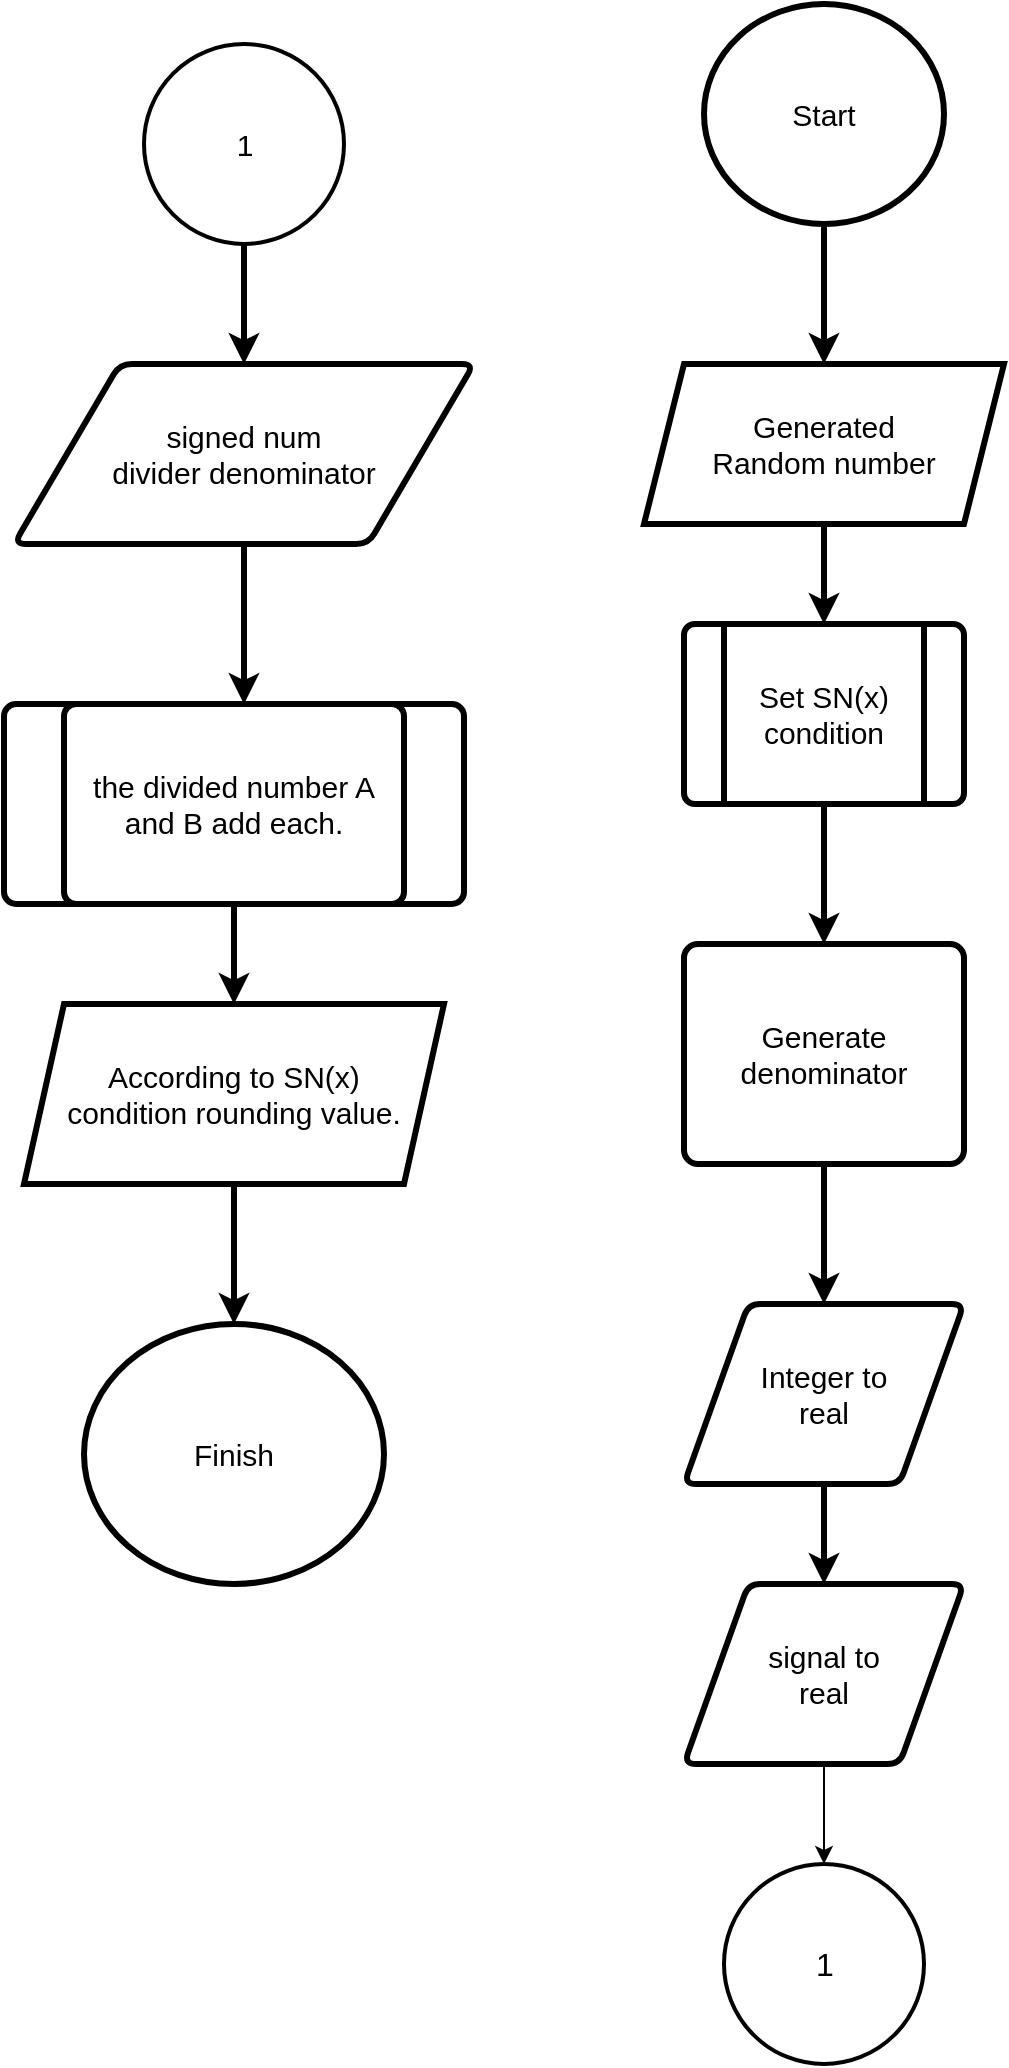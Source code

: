 <mxfile version="22.1.5" type="device">
  <diagram id="C5RBs43oDa-KdzZeNtuy" name="Page-1">
    <mxGraphModel dx="2074" dy="1118" grid="1" gridSize="10" guides="1" tooltips="1" connect="1" arrows="1" fold="1" page="1" pageScale="1" pageWidth="827" pageHeight="1169" math="0" shadow="0">
      <root>
        <mxCell id="WIyWlLk6GJQsqaUBKTNV-0" />
        <mxCell id="WIyWlLk6GJQsqaUBKTNV-1" parent="WIyWlLk6GJQsqaUBKTNV-0" />
        <mxCell id="2lc9LxFarBskipOYGkbM-63" style="edgeStyle=orthogonalEdgeStyle;rounded=0;orthogonalLoop=1;jettySize=auto;html=1;entryX=0.5;entryY=0;entryDx=0;entryDy=0;strokeWidth=3;fontSize=15;" edge="1" parent="WIyWlLk6GJQsqaUBKTNV-1" source="2lc9LxFarBskipOYGkbM-61" target="2lc9LxFarBskipOYGkbM-62">
          <mxGeometry relative="1" as="geometry" />
        </mxCell>
        <mxCell id="2lc9LxFarBskipOYGkbM-61" value="Start" style="ellipse;whiteSpace=wrap;html=1;strokeWidth=3;fontSize=15;" vertex="1" parent="WIyWlLk6GJQsqaUBKTNV-1">
          <mxGeometry x="570" y="70" width="120" height="110" as="geometry" />
        </mxCell>
        <mxCell id="2lc9LxFarBskipOYGkbM-66" style="edgeStyle=orthogonalEdgeStyle;rounded=0;orthogonalLoop=1;jettySize=auto;html=1;entryX=0.5;entryY=0;entryDx=0;entryDy=0;strokeWidth=3;fontSize=15;" edge="1" parent="WIyWlLk6GJQsqaUBKTNV-1" source="2lc9LxFarBskipOYGkbM-62" target="2lc9LxFarBskipOYGkbM-65">
          <mxGeometry relative="1" as="geometry" />
        </mxCell>
        <mxCell id="2lc9LxFarBskipOYGkbM-62" value="Generated&lt;br style=&quot;font-size: 15px;&quot;&gt;Random number" style="shape=parallelogram;perimeter=parallelogramPerimeter;whiteSpace=wrap;html=1;fixedSize=1;strokeWidth=3;fontSize=15;" vertex="1" parent="WIyWlLk6GJQsqaUBKTNV-1">
          <mxGeometry x="540" y="250" width="180" height="80" as="geometry" />
        </mxCell>
        <mxCell id="2lc9LxFarBskipOYGkbM-65" value="" style="verticalLabelPosition=bottom;verticalAlign=top;html=1;shape=process;whiteSpace=wrap;rounded=1;size=0.14;arcSize=6;strokeWidth=3;fontSize=15;" vertex="1" parent="WIyWlLk6GJQsqaUBKTNV-1">
          <mxGeometry x="560" y="380" width="140" height="90" as="geometry" />
        </mxCell>
        <mxCell id="2lc9LxFarBskipOYGkbM-69" style="edgeStyle=orthogonalEdgeStyle;rounded=0;orthogonalLoop=1;jettySize=auto;html=1;entryX=0.5;entryY=0;entryDx=0;entryDy=0;strokeWidth=3;fontSize=15;" edge="1" parent="WIyWlLk6GJQsqaUBKTNV-1" source="2lc9LxFarBskipOYGkbM-67" target="2lc9LxFarBskipOYGkbM-68">
          <mxGeometry relative="1" as="geometry" />
        </mxCell>
        <mxCell id="2lc9LxFarBskipOYGkbM-67" value="Set SN(x)&lt;br style=&quot;font-size: 15px;&quot;&gt;condition" style="rounded=0;whiteSpace=wrap;html=1;strokeWidth=3;fontSize=15;" vertex="1" parent="WIyWlLk6GJQsqaUBKTNV-1">
          <mxGeometry x="580" y="380" width="100" height="90" as="geometry" />
        </mxCell>
        <mxCell id="2lc9LxFarBskipOYGkbM-71" style="edgeStyle=orthogonalEdgeStyle;rounded=0;orthogonalLoop=1;jettySize=auto;html=1;entryX=0.5;entryY=0;entryDx=0;entryDy=0;strokeWidth=3;fontSize=15;" edge="1" parent="WIyWlLk6GJQsqaUBKTNV-1" source="2lc9LxFarBskipOYGkbM-68" target="2lc9LxFarBskipOYGkbM-70">
          <mxGeometry relative="1" as="geometry" />
        </mxCell>
        <mxCell id="2lc9LxFarBskipOYGkbM-68" value="Generate &lt;br style=&quot;font-size: 15px;&quot;&gt;denominator" style="rounded=1;whiteSpace=wrap;html=1;absoluteArcSize=1;arcSize=14;strokeWidth=3;fontSize=15;" vertex="1" parent="WIyWlLk6GJQsqaUBKTNV-1">
          <mxGeometry x="560" y="540" width="140" height="110" as="geometry" />
        </mxCell>
        <mxCell id="2lc9LxFarBskipOYGkbM-73" style="edgeStyle=orthogonalEdgeStyle;rounded=0;orthogonalLoop=1;jettySize=auto;html=1;entryX=0.5;entryY=0;entryDx=0;entryDy=0;strokeWidth=3;fontSize=15;" edge="1" parent="WIyWlLk6GJQsqaUBKTNV-1" source="2lc9LxFarBskipOYGkbM-70" target="2lc9LxFarBskipOYGkbM-72">
          <mxGeometry relative="1" as="geometry" />
        </mxCell>
        <mxCell id="2lc9LxFarBskipOYGkbM-70" value="Integer to&lt;br style=&quot;font-size: 15px;&quot;&gt;real" style="shape=parallelogram;html=1;strokeWidth=3;perimeter=parallelogramPerimeter;whiteSpace=wrap;rounded=1;arcSize=12;size=0.23;fontSize=15;" vertex="1" parent="WIyWlLk6GJQsqaUBKTNV-1">
          <mxGeometry x="560" y="720" width="140" height="90" as="geometry" />
        </mxCell>
        <mxCell id="2lc9LxFarBskipOYGkbM-72" value="signal to&lt;br style=&quot;font-size: 15px;&quot;&gt;real" style="shape=parallelogram;html=1;strokeWidth=3;perimeter=parallelogramPerimeter;whiteSpace=wrap;rounded=1;arcSize=12;size=0.23;fontSize=15;" vertex="1" parent="WIyWlLk6GJQsqaUBKTNV-1">
          <mxGeometry x="560" y="860" width="140" height="90" as="geometry" />
        </mxCell>
        <mxCell id="2lc9LxFarBskipOYGkbM-76" value="" style="strokeWidth=2;html=1;shape=mxgraph.flowchart.start_2;whiteSpace=wrap;fontSize=16;" vertex="1" parent="WIyWlLk6GJQsqaUBKTNV-1">
          <mxGeometry x="580" y="1000" width="100" height="100" as="geometry" />
        </mxCell>
        <mxCell id="2lc9LxFarBskipOYGkbM-78" style="edgeStyle=orthogonalEdgeStyle;rounded=0;orthogonalLoop=1;jettySize=auto;html=1;entryX=0.5;entryY=0;entryDx=0;entryDy=0;entryPerimeter=0;" edge="1" parent="WIyWlLk6GJQsqaUBKTNV-1" source="2lc9LxFarBskipOYGkbM-72" target="2lc9LxFarBskipOYGkbM-76">
          <mxGeometry relative="1" as="geometry" />
        </mxCell>
        <mxCell id="2lc9LxFarBskipOYGkbM-79" value="1" style="text;html=1;align=center;verticalAlign=middle;resizable=0;points=[];autosize=1;strokeColor=none;fillColor=none;strokeWidth=7;fontSize=16;" vertex="1" parent="WIyWlLk6GJQsqaUBKTNV-1">
          <mxGeometry x="615" y="1035" width="30" height="30" as="geometry" />
        </mxCell>
        <mxCell id="2lc9LxFarBskipOYGkbM-85" style="edgeStyle=orthogonalEdgeStyle;rounded=0;orthogonalLoop=1;jettySize=auto;html=1;entryX=0.5;entryY=0;entryDx=0;entryDy=0;fontSize=15;strokeWidth=3;" edge="1" parent="WIyWlLk6GJQsqaUBKTNV-1" source="2lc9LxFarBskipOYGkbM-81" target="2lc9LxFarBskipOYGkbM-84">
          <mxGeometry relative="1" as="geometry" />
        </mxCell>
        <mxCell id="2lc9LxFarBskipOYGkbM-81" value="" style="strokeWidth=2;html=1;shape=mxgraph.flowchart.start_2;whiteSpace=wrap;fontSize=15;" vertex="1" parent="WIyWlLk6GJQsqaUBKTNV-1">
          <mxGeometry x="290" y="90" width="100" height="100" as="geometry" />
        </mxCell>
        <mxCell id="2lc9LxFarBskipOYGkbM-82" value="1" style="text;html=1;align=center;verticalAlign=middle;resizable=0;points=[];autosize=1;strokeColor=none;fillColor=none;strokeWidth=7;fontSize=15;" vertex="1" parent="WIyWlLk6GJQsqaUBKTNV-1">
          <mxGeometry x="325" y="125" width="30" height="30" as="geometry" />
        </mxCell>
        <mxCell id="2lc9LxFarBskipOYGkbM-84" value="signed num&lt;br&gt;divider denominator" style="shape=parallelogram;html=1;strokeWidth=3;perimeter=parallelogramPerimeter;whiteSpace=wrap;rounded=1;arcSize=12;size=0.23;fontSize=15;" vertex="1" parent="WIyWlLk6GJQsqaUBKTNV-1">
          <mxGeometry x="225" y="250" width="230" height="90" as="geometry" />
        </mxCell>
        <mxCell id="2lc9LxFarBskipOYGkbM-87" style="edgeStyle=orthogonalEdgeStyle;rounded=0;orthogonalLoop=1;jettySize=auto;html=1;entryX=0.5;entryY=0;entryDx=0;entryDy=0;entryPerimeter=0;strokeWidth=3;" edge="1" parent="WIyWlLk6GJQsqaUBKTNV-1" source="2lc9LxFarBskipOYGkbM-84">
          <mxGeometry relative="1" as="geometry">
            <mxPoint x="340" y="420" as="targetPoint" />
          </mxGeometry>
        </mxCell>
        <mxCell id="2lc9LxFarBskipOYGkbM-94" value="" style="verticalLabelPosition=bottom;verticalAlign=top;html=1;shape=process;whiteSpace=wrap;rounded=1;size=0.14;arcSize=6;fontSize=15;strokeWidth=3;" vertex="1" parent="WIyWlLk6GJQsqaUBKTNV-1">
          <mxGeometry x="220" y="420" width="230" height="100" as="geometry" />
        </mxCell>
        <mxCell id="2lc9LxFarBskipOYGkbM-101" style="edgeStyle=orthogonalEdgeStyle;rounded=0;orthogonalLoop=1;jettySize=auto;html=1;entryX=0.5;entryY=0;entryDx=0;entryDy=0;fontSize=15;strokeWidth=3;" edge="1" parent="WIyWlLk6GJQsqaUBKTNV-1" source="2lc9LxFarBskipOYGkbM-97" target="2lc9LxFarBskipOYGkbM-100">
          <mxGeometry relative="1" as="geometry" />
        </mxCell>
        <mxCell id="2lc9LxFarBskipOYGkbM-97" value="the divided number A and B add each." style="whiteSpace=wrap;html=1;verticalAlign=middle;rounded=1;arcSize=6;labelPosition=center;verticalLabelPosition=middle;align=center;fontSize=15;strokeWidth=3;" vertex="1" parent="WIyWlLk6GJQsqaUBKTNV-1">
          <mxGeometry x="250" y="420" width="170" height="100" as="geometry" />
        </mxCell>
        <mxCell id="2lc9LxFarBskipOYGkbM-100" value="According to SN(x) &lt;br style=&quot;font-size: 15px;&quot;&gt;condition rounding value." style="shape=parallelogram;perimeter=parallelogramPerimeter;whiteSpace=wrap;html=1;fixedSize=1;fontSize=15;strokeWidth=3;" vertex="1" parent="WIyWlLk6GJQsqaUBKTNV-1">
          <mxGeometry x="230" y="570" width="210" height="90" as="geometry" />
        </mxCell>
        <mxCell id="2lc9LxFarBskipOYGkbM-102" value="Finish" style="strokeWidth=3;html=1;shape=mxgraph.flowchart.start_2;whiteSpace=wrap;fontSize=15;" vertex="1" parent="WIyWlLk6GJQsqaUBKTNV-1">
          <mxGeometry x="260" y="730" width="150" height="130" as="geometry" />
        </mxCell>
        <mxCell id="2lc9LxFarBskipOYGkbM-103" style="edgeStyle=orthogonalEdgeStyle;rounded=0;orthogonalLoop=1;jettySize=auto;html=1;entryX=0.5;entryY=0;entryDx=0;entryDy=0;entryPerimeter=0;fontSize=15;strokeWidth=3;" edge="1" parent="WIyWlLk6GJQsqaUBKTNV-1" source="2lc9LxFarBskipOYGkbM-100" target="2lc9LxFarBskipOYGkbM-102">
          <mxGeometry relative="1" as="geometry" />
        </mxCell>
      </root>
    </mxGraphModel>
  </diagram>
</mxfile>
